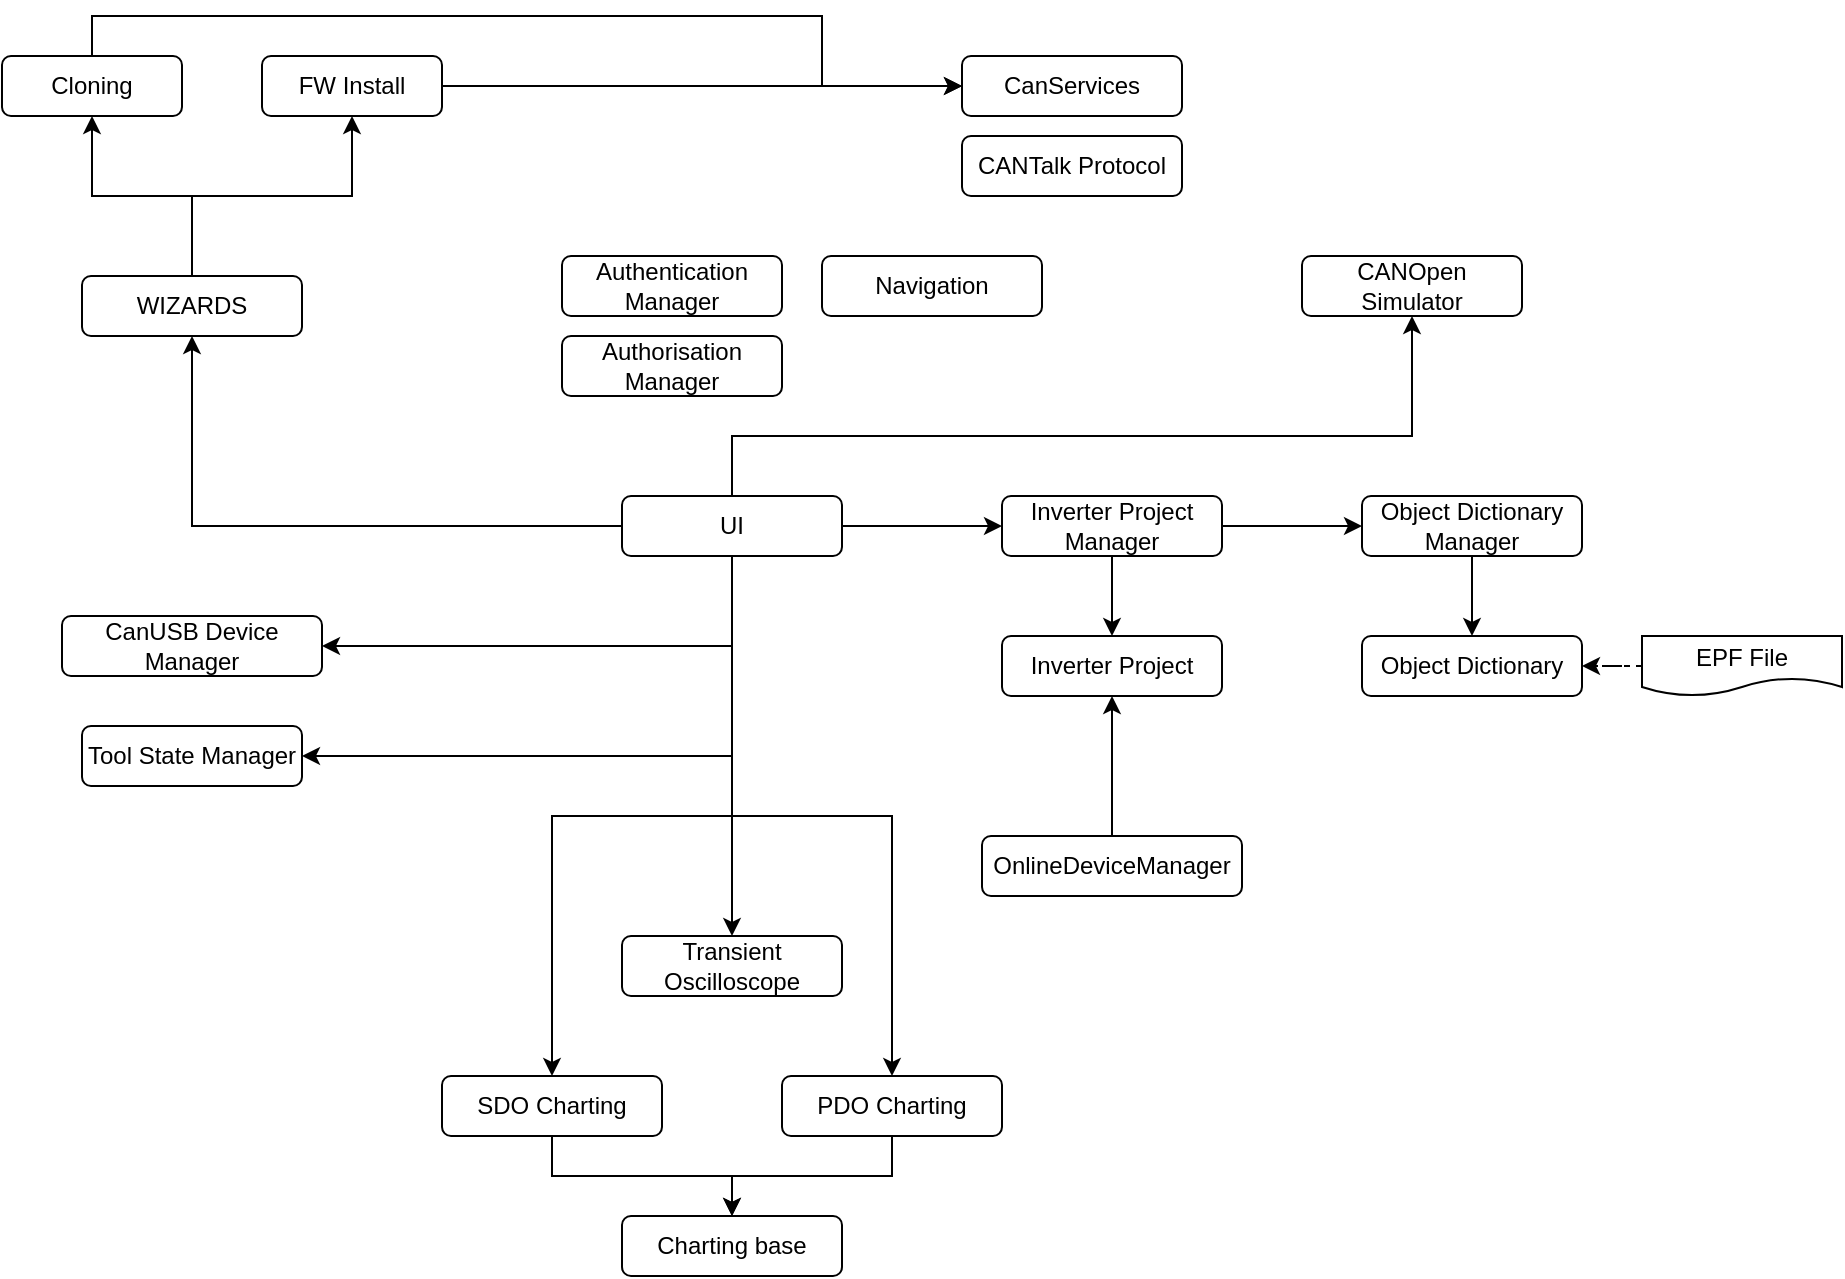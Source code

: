 <mxfile version="14.2.5" type="github">
  <diagram name="Page-1" id="9f46799a-70d6-7492-0946-bef42562c5a5">
    <mxGraphModel dx="1422" dy="882" grid="1" gridSize="10" guides="1" tooltips="1" connect="1" arrows="1" fold="1" page="1" pageScale="1" pageWidth="1100" pageHeight="850" background="#ffffff" math="0" shadow="0">
      <root>
        <mxCell id="0" />
        <mxCell id="1" parent="0" />
        <mxCell id="TcV-RCdQcz_-0KE_Q2Oa-8" style="edgeStyle=orthogonalEdgeStyle;rounded=0;orthogonalLoop=1;jettySize=auto;html=1;" edge="1" parent="1" source="TcV-RCdQcz_-0KE_Q2Oa-2" target="TcV-RCdQcz_-0KE_Q2Oa-3">
          <mxGeometry relative="1" as="geometry" />
        </mxCell>
        <mxCell id="TcV-RCdQcz_-0KE_Q2Oa-9" style="edgeStyle=orthogonalEdgeStyle;rounded=0;orthogonalLoop=1;jettySize=auto;html=1;entryX=0.5;entryY=1;entryDx=0;entryDy=0;" edge="1" parent="1" source="TcV-RCdQcz_-0KE_Q2Oa-2" target="TcV-RCdQcz_-0KE_Q2Oa-4">
          <mxGeometry relative="1" as="geometry" />
        </mxCell>
        <mxCell id="TcV-RCdQcz_-0KE_Q2Oa-2" value="WIZARDS" style="rounded=1;whiteSpace=wrap;html=1;" vertex="1" parent="1">
          <mxGeometry x="180" y="170" width="110" height="30" as="geometry" />
        </mxCell>
        <mxCell id="TcV-RCdQcz_-0KE_Q2Oa-10" style="edgeStyle=orthogonalEdgeStyle;rounded=0;orthogonalLoop=1;jettySize=auto;html=1;entryX=0;entryY=0.5;entryDx=0;entryDy=0;" edge="1" parent="1" source="TcV-RCdQcz_-0KE_Q2Oa-3" target="TcV-RCdQcz_-0KE_Q2Oa-6">
          <mxGeometry relative="1" as="geometry">
            <Array as="points">
              <mxPoint x="185" y="40" />
              <mxPoint x="550" y="40" />
              <mxPoint x="550" y="75" />
            </Array>
          </mxGeometry>
        </mxCell>
        <mxCell id="TcV-RCdQcz_-0KE_Q2Oa-3" value="Cloning" style="rounded=1;whiteSpace=wrap;html=1;" vertex="1" parent="1">
          <mxGeometry x="140" y="60" width="90" height="30" as="geometry" />
        </mxCell>
        <mxCell id="TcV-RCdQcz_-0KE_Q2Oa-7" style="edgeStyle=orthogonalEdgeStyle;rounded=0;orthogonalLoop=1;jettySize=auto;html=1;entryX=0;entryY=0.5;entryDx=0;entryDy=0;" edge="1" parent="1" source="TcV-RCdQcz_-0KE_Q2Oa-4" target="TcV-RCdQcz_-0KE_Q2Oa-6">
          <mxGeometry relative="1" as="geometry" />
        </mxCell>
        <mxCell id="TcV-RCdQcz_-0KE_Q2Oa-4" value="FW Install" style="rounded=1;whiteSpace=wrap;html=1;" vertex="1" parent="1">
          <mxGeometry x="270" y="60" width="90" height="30" as="geometry" />
        </mxCell>
        <mxCell id="TcV-RCdQcz_-0KE_Q2Oa-12" style="edgeStyle=orthogonalEdgeStyle;rounded=0;orthogonalLoop=1;jettySize=auto;html=1;entryX=1;entryY=0.5;entryDx=0;entryDy=0;exitX=0.5;exitY=1;exitDx=0;exitDy=0;" edge="1" parent="1" source="TcV-RCdQcz_-0KE_Q2Oa-5" target="TcV-RCdQcz_-0KE_Q2Oa-11">
          <mxGeometry relative="1" as="geometry" />
        </mxCell>
        <mxCell id="TcV-RCdQcz_-0KE_Q2Oa-13" style="edgeStyle=orthogonalEdgeStyle;rounded=0;orthogonalLoop=1;jettySize=auto;html=1;entryX=0.5;entryY=1;entryDx=0;entryDy=0;" edge="1" parent="1" source="TcV-RCdQcz_-0KE_Q2Oa-5" target="TcV-RCdQcz_-0KE_Q2Oa-2">
          <mxGeometry relative="1" as="geometry" />
        </mxCell>
        <mxCell id="TcV-RCdQcz_-0KE_Q2Oa-15" style="edgeStyle=orthogonalEdgeStyle;rounded=0;orthogonalLoop=1;jettySize=auto;html=1;entryX=0;entryY=0.5;entryDx=0;entryDy=0;" edge="1" parent="1" source="TcV-RCdQcz_-0KE_Q2Oa-5" target="TcV-RCdQcz_-0KE_Q2Oa-14">
          <mxGeometry relative="1" as="geometry" />
        </mxCell>
        <mxCell id="TcV-RCdQcz_-0KE_Q2Oa-33" style="edgeStyle=orthogonalEdgeStyle;rounded=0;orthogonalLoop=1;jettySize=auto;html=1;entryX=1;entryY=0.5;entryDx=0;entryDy=0;" edge="1" parent="1" source="TcV-RCdQcz_-0KE_Q2Oa-5" target="TcV-RCdQcz_-0KE_Q2Oa-32">
          <mxGeometry relative="1" as="geometry">
            <Array as="points">
              <mxPoint x="505" y="355" />
            </Array>
          </mxGeometry>
        </mxCell>
        <mxCell id="TcV-RCdQcz_-0KE_Q2Oa-41" style="edgeStyle=orthogonalEdgeStyle;rounded=0;orthogonalLoop=1;jettySize=auto;html=1;exitX=0.5;exitY=1;exitDx=0;exitDy=0;" edge="1" parent="1" source="TcV-RCdQcz_-0KE_Q2Oa-5" target="TcV-RCdQcz_-0KE_Q2Oa-37">
          <mxGeometry relative="1" as="geometry" />
        </mxCell>
        <mxCell id="TcV-RCdQcz_-0KE_Q2Oa-42" style="edgeStyle=orthogonalEdgeStyle;rounded=0;orthogonalLoop=1;jettySize=auto;html=1;entryX=0.5;entryY=0;entryDx=0;entryDy=0;" edge="1" parent="1" source="TcV-RCdQcz_-0KE_Q2Oa-5" target="TcV-RCdQcz_-0KE_Q2Oa-35">
          <mxGeometry relative="1" as="geometry">
            <Array as="points">
              <mxPoint x="505" y="480" />
              <mxPoint x="505" y="480" />
            </Array>
          </mxGeometry>
        </mxCell>
        <mxCell id="TcV-RCdQcz_-0KE_Q2Oa-43" style="edgeStyle=orthogonalEdgeStyle;rounded=0;orthogonalLoop=1;jettySize=auto;html=1;" edge="1" parent="1" source="TcV-RCdQcz_-0KE_Q2Oa-5" target="TcV-RCdQcz_-0KE_Q2Oa-38">
          <mxGeometry relative="1" as="geometry" />
        </mxCell>
        <mxCell id="TcV-RCdQcz_-0KE_Q2Oa-45" style="edgeStyle=orthogonalEdgeStyle;rounded=0;orthogonalLoop=1;jettySize=auto;html=1;entryX=0.5;entryY=1;entryDx=0;entryDy=0;" edge="1" parent="1" source="TcV-RCdQcz_-0KE_Q2Oa-5" target="TcV-RCdQcz_-0KE_Q2Oa-44">
          <mxGeometry relative="1" as="geometry">
            <Array as="points">
              <mxPoint x="505" y="250" />
              <mxPoint x="845" y="250" />
            </Array>
          </mxGeometry>
        </mxCell>
        <mxCell id="TcV-RCdQcz_-0KE_Q2Oa-5" value="UI" style="rounded=1;whiteSpace=wrap;html=1;" vertex="1" parent="1">
          <mxGeometry x="450" y="280" width="110" height="30" as="geometry" />
        </mxCell>
        <mxCell id="TcV-RCdQcz_-0KE_Q2Oa-6" value="CanServices" style="rounded=1;whiteSpace=wrap;html=1;" vertex="1" parent="1">
          <mxGeometry x="620" y="60" width="110" height="30" as="geometry" />
        </mxCell>
        <mxCell id="TcV-RCdQcz_-0KE_Q2Oa-11" value="Tool State Manager" style="rounded=1;whiteSpace=wrap;html=1;" vertex="1" parent="1">
          <mxGeometry x="180" y="395" width="110" height="30" as="geometry" />
        </mxCell>
        <mxCell id="TcV-RCdQcz_-0KE_Q2Oa-18" style="edgeStyle=orthogonalEdgeStyle;rounded=0;orthogonalLoop=1;jettySize=auto;html=1;entryX=0.5;entryY=0;entryDx=0;entryDy=0;" edge="1" parent="1" source="TcV-RCdQcz_-0KE_Q2Oa-14" target="TcV-RCdQcz_-0KE_Q2Oa-17">
          <mxGeometry relative="1" as="geometry" />
        </mxCell>
        <mxCell id="TcV-RCdQcz_-0KE_Q2Oa-23" style="edgeStyle=orthogonalEdgeStyle;rounded=0;orthogonalLoop=1;jettySize=auto;html=1;" edge="1" parent="1" source="TcV-RCdQcz_-0KE_Q2Oa-14" target="TcV-RCdQcz_-0KE_Q2Oa-16">
          <mxGeometry relative="1" as="geometry" />
        </mxCell>
        <mxCell id="TcV-RCdQcz_-0KE_Q2Oa-14" value="Inverter Project Manager" style="rounded=1;whiteSpace=wrap;html=1;" vertex="1" parent="1">
          <mxGeometry x="640" y="280" width="110" height="30" as="geometry" />
        </mxCell>
        <mxCell id="TcV-RCdQcz_-0KE_Q2Oa-22" style="edgeStyle=orthogonalEdgeStyle;rounded=0;orthogonalLoop=1;jettySize=auto;html=1;" edge="1" parent="1" source="TcV-RCdQcz_-0KE_Q2Oa-16" target="TcV-RCdQcz_-0KE_Q2Oa-19">
          <mxGeometry relative="1" as="geometry" />
        </mxCell>
        <mxCell id="TcV-RCdQcz_-0KE_Q2Oa-16" value="Object Dictionary Manager" style="rounded=1;whiteSpace=wrap;html=1;" vertex="1" parent="1">
          <mxGeometry x="820" y="280" width="110" height="30" as="geometry" />
        </mxCell>
        <mxCell id="TcV-RCdQcz_-0KE_Q2Oa-17" value="Inverter Project" style="rounded=1;whiteSpace=wrap;html=1;" vertex="1" parent="1">
          <mxGeometry x="640" y="350" width="110" height="30" as="geometry" />
        </mxCell>
        <mxCell id="TcV-RCdQcz_-0KE_Q2Oa-19" value="Object Dictionary" style="rounded=1;whiteSpace=wrap;html=1;" vertex="1" parent="1">
          <mxGeometry x="820" y="350" width="110" height="30" as="geometry" />
        </mxCell>
        <mxCell id="TcV-RCdQcz_-0KE_Q2Oa-21" style="edgeStyle=orthogonalEdgeStyle;rounded=0;orthogonalLoop=1;jettySize=auto;html=1;entryX=1;entryY=0.5;entryDx=0;entryDy=0;dashed=1;" edge="1" parent="1" source="TcV-RCdQcz_-0KE_Q2Oa-20" target="TcV-RCdQcz_-0KE_Q2Oa-19">
          <mxGeometry relative="1" as="geometry" />
        </mxCell>
        <mxCell id="TcV-RCdQcz_-0KE_Q2Oa-20" value="EPF File" style="shape=document;whiteSpace=wrap;html=1;boundedLbl=1;" vertex="1" parent="1">
          <mxGeometry x="960" y="350" width="100" height="30" as="geometry" />
        </mxCell>
        <mxCell id="TcV-RCdQcz_-0KE_Q2Oa-24" value="Authentication Manager" style="rounded=1;whiteSpace=wrap;html=1;" vertex="1" parent="1">
          <mxGeometry x="420" y="160" width="110" height="30" as="geometry" />
        </mxCell>
        <mxCell id="TcV-RCdQcz_-0KE_Q2Oa-25" value="Authorisation Manager" style="rounded=1;whiteSpace=wrap;html=1;" vertex="1" parent="1">
          <mxGeometry x="420" y="200" width="110" height="30" as="geometry" />
        </mxCell>
        <mxCell id="TcV-RCdQcz_-0KE_Q2Oa-29" style="edgeStyle=orthogonalEdgeStyle;rounded=0;orthogonalLoop=1;jettySize=auto;html=1;entryX=0.5;entryY=1;entryDx=0;entryDy=0;" edge="1" parent="1" source="TcV-RCdQcz_-0KE_Q2Oa-26" target="TcV-RCdQcz_-0KE_Q2Oa-17">
          <mxGeometry relative="1" as="geometry" />
        </mxCell>
        <mxCell id="TcV-RCdQcz_-0KE_Q2Oa-26" value="OnlineDeviceManager" style="rounded=1;whiteSpace=wrap;html=1;" vertex="1" parent="1">
          <mxGeometry x="630" y="450" width="130" height="30" as="geometry" />
        </mxCell>
        <mxCell id="TcV-RCdQcz_-0KE_Q2Oa-31" value="CANTalk Protocol" style="rounded=1;whiteSpace=wrap;html=1;" vertex="1" parent="1">
          <mxGeometry x="620" y="100" width="110" height="30" as="geometry" />
        </mxCell>
        <mxCell id="TcV-RCdQcz_-0KE_Q2Oa-32" value="CanUSB Device Manager" style="rounded=1;whiteSpace=wrap;html=1;" vertex="1" parent="1">
          <mxGeometry x="170" y="340" width="130" height="30" as="geometry" />
        </mxCell>
        <mxCell id="TcV-RCdQcz_-0KE_Q2Oa-34" value="Navigation" style="rounded=1;whiteSpace=wrap;html=1;" vertex="1" parent="1">
          <mxGeometry x="550" y="160" width="110" height="30" as="geometry" />
        </mxCell>
        <mxCell id="TcV-RCdQcz_-0KE_Q2Oa-35" value="Transient Oscilloscope" style="rounded=1;whiteSpace=wrap;html=1;" vertex="1" parent="1">
          <mxGeometry x="450" y="500" width="110" height="30" as="geometry" />
        </mxCell>
        <mxCell id="TcV-RCdQcz_-0KE_Q2Oa-36" value="Charting base" style="rounded=1;whiteSpace=wrap;html=1;" vertex="1" parent="1">
          <mxGeometry x="450" y="640" width="110" height="30" as="geometry" />
        </mxCell>
        <mxCell id="TcV-RCdQcz_-0KE_Q2Oa-39" style="edgeStyle=orthogonalEdgeStyle;rounded=0;orthogonalLoop=1;jettySize=auto;html=1;entryX=0.5;entryY=0;entryDx=0;entryDy=0;" edge="1" parent="1" source="TcV-RCdQcz_-0KE_Q2Oa-37" target="TcV-RCdQcz_-0KE_Q2Oa-36">
          <mxGeometry relative="1" as="geometry" />
        </mxCell>
        <mxCell id="TcV-RCdQcz_-0KE_Q2Oa-37" value="SDO Charting" style="rounded=1;whiteSpace=wrap;html=1;" vertex="1" parent="1">
          <mxGeometry x="360" y="570" width="110" height="30" as="geometry" />
        </mxCell>
        <mxCell id="TcV-RCdQcz_-0KE_Q2Oa-40" style="edgeStyle=orthogonalEdgeStyle;rounded=0;orthogonalLoop=1;jettySize=auto;html=1;entryX=0.5;entryY=0;entryDx=0;entryDy=0;" edge="1" parent="1" source="TcV-RCdQcz_-0KE_Q2Oa-38" target="TcV-RCdQcz_-0KE_Q2Oa-36">
          <mxGeometry relative="1" as="geometry" />
        </mxCell>
        <mxCell id="TcV-RCdQcz_-0KE_Q2Oa-38" value="PDO Charting" style="rounded=1;whiteSpace=wrap;html=1;" vertex="1" parent="1">
          <mxGeometry x="530" y="570" width="110" height="30" as="geometry" />
        </mxCell>
        <mxCell id="TcV-RCdQcz_-0KE_Q2Oa-44" value="CANOpen Simulator" style="rounded=1;whiteSpace=wrap;html=1;" vertex="1" parent="1">
          <mxGeometry x="790" y="160" width="110" height="30" as="geometry" />
        </mxCell>
      </root>
    </mxGraphModel>
  </diagram>
</mxfile>
